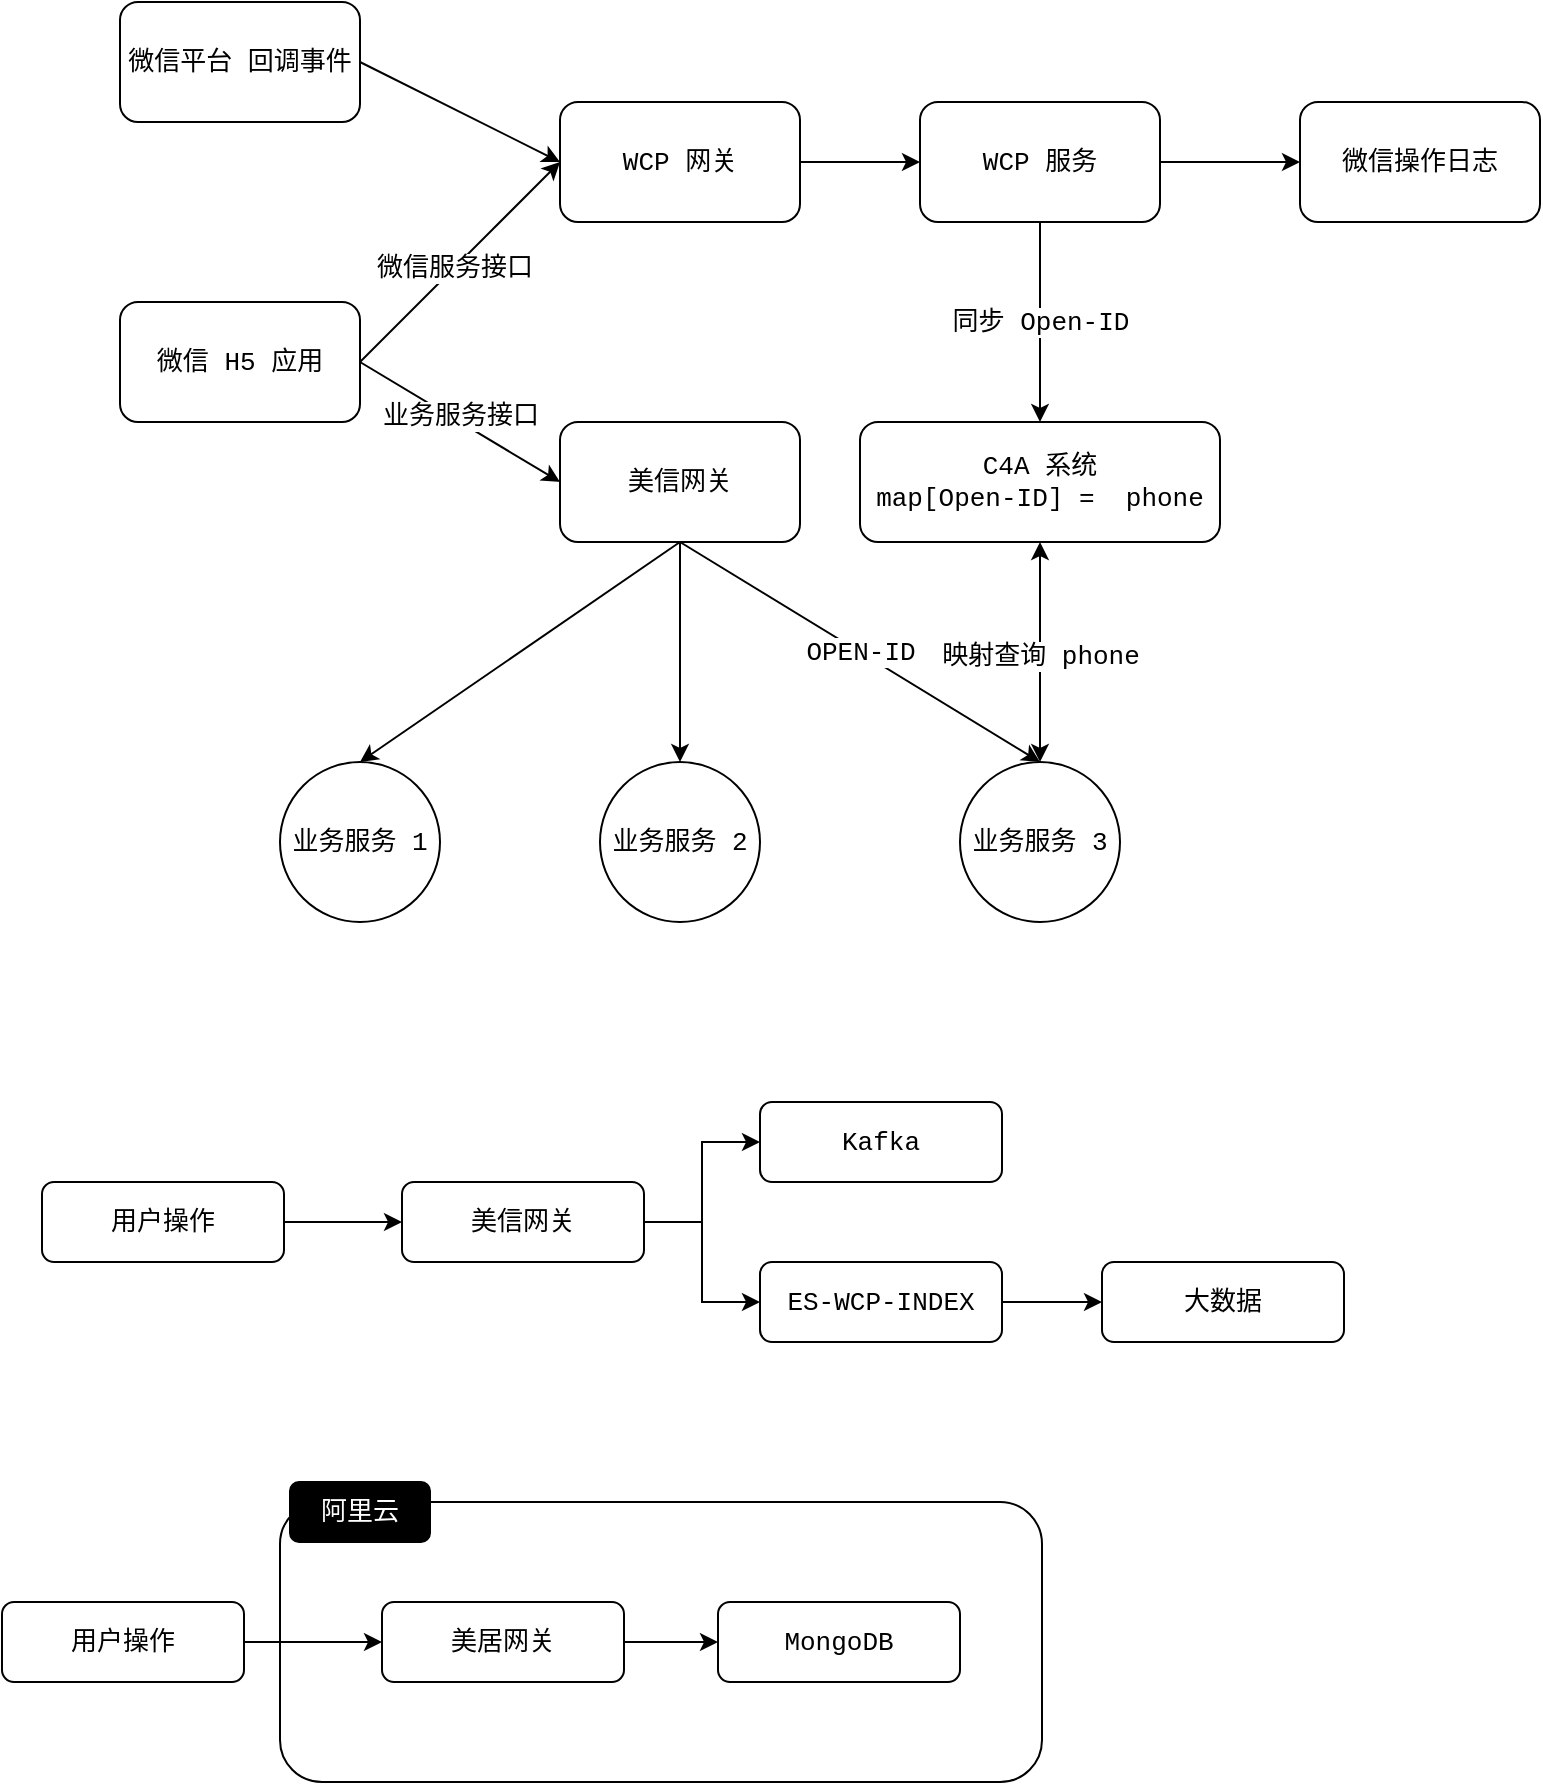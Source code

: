 <mxfile version="16.1.2" type="github">
  <diagram id="RHrAsNl2eKFM6IywQGtZ" name="Page-1">
    <mxGraphModel dx="1426" dy="792" grid="1" gridSize="10" guides="1" tooltips="1" connect="1" arrows="1" fold="1" page="1" pageScale="1" pageWidth="827" pageHeight="1169" math="0" shadow="0">
      <root>
        <mxCell id="0" />
        <mxCell id="1" parent="0" />
        <mxCell id="leEyr6K9Stxe16bYouUU-14" value="微信平台 回调事件" style="rounded=1;whiteSpace=wrap;html=1;fontFamily=Courier New;fontSize=13;" vertex="1" parent="1">
          <mxGeometry x="59" y="50" width="120" height="60" as="geometry" />
        </mxCell>
        <mxCell id="leEyr6K9Stxe16bYouUU-15" value="WCP 服务" style="rounded=1;whiteSpace=wrap;html=1;fontFamily=Courier New;fontSize=13;" vertex="1" parent="1">
          <mxGeometry x="459" y="100" width="120" height="60" as="geometry" />
        </mxCell>
        <mxCell id="leEyr6K9Stxe16bYouUU-18" style="edgeStyle=orthogonalEdgeStyle;rounded=0;orthogonalLoop=1;jettySize=auto;html=1;exitX=1;exitY=0.5;exitDx=0;exitDy=0;entryX=0;entryY=0.5;entryDx=0;entryDy=0;fontFamily=Courier New;fontSize=13;" edge="1" parent="1" source="leEyr6K9Stxe16bYouUU-16" target="leEyr6K9Stxe16bYouUU-15">
          <mxGeometry relative="1" as="geometry" />
        </mxCell>
        <mxCell id="leEyr6K9Stxe16bYouUU-16" value="WCP 网关" style="rounded=1;whiteSpace=wrap;html=1;fontFamily=Courier New;fontSize=13;" vertex="1" parent="1">
          <mxGeometry x="279" y="100" width="120" height="60" as="geometry" />
        </mxCell>
        <mxCell id="leEyr6K9Stxe16bYouUU-19" value="美信网关" style="rounded=1;whiteSpace=wrap;html=1;fontFamily=Courier New;fontSize=13;" vertex="1" parent="1">
          <mxGeometry x="279" y="260" width="120" height="60" as="geometry" />
        </mxCell>
        <mxCell id="leEyr6K9Stxe16bYouUU-21" value="业务服务 1" style="ellipse;whiteSpace=wrap;html=1;aspect=fixed;fontFamily=Courier New;fontSize=13;" vertex="1" parent="1">
          <mxGeometry x="139" y="430" width="80" height="80" as="geometry" />
        </mxCell>
        <mxCell id="leEyr6K9Stxe16bYouUU-22" value="业务服务 2" style="ellipse;whiteSpace=wrap;html=1;aspect=fixed;fontFamily=Courier New;fontSize=13;" vertex="1" parent="1">
          <mxGeometry x="299" y="430" width="80" height="80" as="geometry" />
        </mxCell>
        <mxCell id="leEyr6K9Stxe16bYouUU-24" value="" style="endArrow=classic;html=1;rounded=0;fontFamily=Courier New;entryX=0.5;entryY=0;entryDx=0;entryDy=0;fontSize=13;exitX=0.5;exitY=1;exitDx=0;exitDy=0;" edge="1" parent="1" source="leEyr6K9Stxe16bYouUU-19" target="leEyr6K9Stxe16bYouUU-21">
          <mxGeometry width="50" height="50" relative="1" as="geometry">
            <mxPoint x="389" y="410" as="sourcePoint" />
            <mxPoint x="199" y="380" as="targetPoint" />
          </mxGeometry>
        </mxCell>
        <mxCell id="leEyr6K9Stxe16bYouUU-25" value="" style="endArrow=classic;html=1;rounded=0;fontFamily=Courier New;entryX=0.5;entryY=0;entryDx=0;entryDy=0;fontSize=13;" edge="1" parent="1" target="leEyr6K9Stxe16bYouUU-22">
          <mxGeometry width="50" height="50" relative="1" as="geometry">
            <mxPoint x="339" y="320" as="sourcePoint" />
            <mxPoint x="209" y="360" as="targetPoint" />
          </mxGeometry>
        </mxCell>
        <mxCell id="leEyr6K9Stxe16bYouUU-27" value="微信 H5 应用" style="rounded=1;whiteSpace=wrap;html=1;fontFamily=Courier New;fontSize=13;" vertex="1" parent="1">
          <mxGeometry x="59" y="200" width="120" height="60" as="geometry" />
        </mxCell>
        <mxCell id="leEyr6K9Stxe16bYouUU-28" value="" style="endArrow=classic;html=1;rounded=0;fontFamily=Courier New;exitX=1;exitY=0.5;exitDx=0;exitDy=0;entryX=0;entryY=0.5;entryDx=0;entryDy=0;fontSize=13;" edge="1" parent="1" source="leEyr6K9Stxe16bYouUU-27" target="leEyr6K9Stxe16bYouUU-16">
          <mxGeometry width="50" height="50" relative="1" as="geometry">
            <mxPoint x="299" y="290" as="sourcePoint" />
            <mxPoint x="259" y="160" as="targetPoint" />
          </mxGeometry>
        </mxCell>
        <mxCell id="leEyr6K9Stxe16bYouUU-31" value="微信服务接口" style="edgeLabel;html=1;align=center;verticalAlign=middle;resizable=0;points=[];fontFamily=Courier New;fontSize=13;" vertex="1" connectable="0" parent="leEyr6K9Stxe16bYouUU-28">
          <mxGeometry x="-0.059" relative="1" as="geometry">
            <mxPoint as="offset" />
          </mxGeometry>
        </mxCell>
        <mxCell id="leEyr6K9Stxe16bYouUU-29" value="" style="endArrow=classic;html=1;rounded=0;fontFamily=Courier New;exitX=1;exitY=0.5;exitDx=0;exitDy=0;fontSize=13;" edge="1" parent="1" source="leEyr6K9Stxe16bYouUU-14">
          <mxGeometry width="50" height="50" relative="1" as="geometry">
            <mxPoint x="199" y="150" as="sourcePoint" />
            <mxPoint x="279" y="130" as="targetPoint" />
          </mxGeometry>
        </mxCell>
        <mxCell id="leEyr6K9Stxe16bYouUU-30" value="" style="endArrow=classic;html=1;rounded=0;fontFamily=Courier New;exitX=1;exitY=0.5;exitDx=0;exitDy=0;entryX=0;entryY=0.5;entryDx=0;entryDy=0;fontSize=13;" edge="1" parent="1" source="leEyr6K9Stxe16bYouUU-27" target="leEyr6K9Stxe16bYouUU-19">
          <mxGeometry width="50" height="50" relative="1" as="geometry">
            <mxPoint x="289" y="310" as="sourcePoint" />
            <mxPoint x="339" y="260" as="targetPoint" />
          </mxGeometry>
        </mxCell>
        <mxCell id="leEyr6K9Stxe16bYouUU-32" value="业务服务接口" style="edgeLabel;html=1;align=center;verticalAlign=middle;resizable=0;points=[];fontFamily=Courier New;fontSize=13;" vertex="1" connectable="0" parent="leEyr6K9Stxe16bYouUU-30">
          <mxGeometry x="-0.237" y="-5" relative="1" as="geometry">
            <mxPoint x="14" as="offset" />
          </mxGeometry>
        </mxCell>
        <mxCell id="leEyr6K9Stxe16bYouUU-33" value="微信操作日志" style="rounded=1;whiteSpace=wrap;html=1;fontFamily=Courier New;fontSize=13;" vertex="1" parent="1">
          <mxGeometry x="649" y="100" width="120" height="60" as="geometry" />
        </mxCell>
        <mxCell id="leEyr6K9Stxe16bYouUU-34" value="" style="endArrow=classic;html=1;rounded=0;fontFamily=Courier New;fontSize=13;exitX=1;exitY=0.5;exitDx=0;exitDy=0;entryX=0;entryY=0.5;entryDx=0;entryDy=0;" edge="1" parent="1" source="leEyr6K9Stxe16bYouUU-15" target="leEyr6K9Stxe16bYouUU-33">
          <mxGeometry width="50" height="50" relative="1" as="geometry">
            <mxPoint x="709" y="290" as="sourcePoint" />
            <mxPoint x="759" y="240" as="targetPoint" />
          </mxGeometry>
        </mxCell>
        <mxCell id="leEyr6K9Stxe16bYouUU-35" value="&lt;div&gt;C4A 系统&lt;/div&gt;&lt;div&gt;map[Open-ID] =&amp;nbsp; phone&lt;/div&gt;" style="rounded=1;whiteSpace=wrap;html=1;fontFamily=Courier New;fontSize=13;" vertex="1" parent="1">
          <mxGeometry x="429" y="260" width="180" height="60" as="geometry" />
        </mxCell>
        <mxCell id="leEyr6K9Stxe16bYouUU-36" value="同步 Open-ID" style="endArrow=classic;html=1;rounded=0;fontFamily=Courier New;fontSize=13;entryX=0.5;entryY=0;entryDx=0;entryDy=0;exitX=0.5;exitY=1;exitDx=0;exitDy=0;" edge="1" parent="1" source="leEyr6K9Stxe16bYouUU-15" target="leEyr6K9Stxe16bYouUU-35">
          <mxGeometry width="50" height="50" relative="1" as="geometry">
            <mxPoint x="509" y="160" as="sourcePoint" />
            <mxPoint x="509" y="60" as="targetPoint" />
          </mxGeometry>
        </mxCell>
        <mxCell id="leEyr6K9Stxe16bYouUU-38" value="业务服务 3" style="ellipse;whiteSpace=wrap;html=1;aspect=fixed;fontFamily=Courier New;fontSize=13;" vertex="1" parent="1">
          <mxGeometry x="479" y="430" width="80" height="80" as="geometry" />
        </mxCell>
        <mxCell id="leEyr6K9Stxe16bYouUU-43" value="OPEN-ID" style="endArrow=classic;html=1;rounded=0;fontFamily=Courier New;fontSize=13;exitX=0.5;exitY=1;exitDx=0;exitDy=0;entryX=0.5;entryY=0;entryDx=0;entryDy=0;" edge="1" parent="1" source="leEyr6K9Stxe16bYouUU-19" target="leEyr6K9Stxe16bYouUU-38">
          <mxGeometry width="50" height="50" relative="1" as="geometry">
            <mxPoint x="389" y="410" as="sourcePoint" />
            <mxPoint x="689" y="470" as="targetPoint" />
          </mxGeometry>
        </mxCell>
        <mxCell id="leEyr6K9Stxe16bYouUU-46" value="" style="endArrow=classic;startArrow=classic;html=1;rounded=0;fontFamily=Courier New;fontSize=13;entryX=0.5;entryY=1;entryDx=0;entryDy=0;exitX=0.5;exitY=0;exitDx=0;exitDy=0;" edge="1" parent="1" source="leEyr6K9Stxe16bYouUU-38" target="leEyr6K9Stxe16bYouUU-35">
          <mxGeometry width="50" height="50" relative="1" as="geometry">
            <mxPoint x="479" y="410" as="sourcePoint" />
            <mxPoint x="529" y="360" as="targetPoint" />
          </mxGeometry>
        </mxCell>
        <mxCell id="leEyr6K9Stxe16bYouUU-47" value="映射查询 phone" style="edgeLabel;html=1;align=center;verticalAlign=middle;resizable=0;points=[];fontSize=13;fontFamily=Courier New;" vertex="1" connectable="0" parent="leEyr6K9Stxe16bYouUU-46">
          <mxGeometry x="-0.033" relative="1" as="geometry">
            <mxPoint as="offset" />
          </mxGeometry>
        </mxCell>
        <mxCell id="leEyr6K9Stxe16bYouUU-55" style="edgeStyle=orthogonalEdgeStyle;rounded=0;orthogonalLoop=1;jettySize=auto;html=1;exitX=1;exitY=0.5;exitDx=0;exitDy=0;entryX=0;entryY=0.5;entryDx=0;entryDy=0;fontFamily=Courier New;fontSize=13;" edge="1" parent="1" source="leEyr6K9Stxe16bYouUU-49" target="leEyr6K9Stxe16bYouUU-53">
          <mxGeometry relative="1" as="geometry" />
        </mxCell>
        <mxCell id="leEyr6K9Stxe16bYouUU-56" style="edgeStyle=orthogonalEdgeStyle;rounded=0;orthogonalLoop=1;jettySize=auto;html=1;exitX=1;exitY=0.5;exitDx=0;exitDy=0;entryX=0;entryY=0.5;entryDx=0;entryDy=0;fontFamily=Courier New;fontSize=13;" edge="1" parent="1" source="leEyr6K9Stxe16bYouUU-49" target="leEyr6K9Stxe16bYouUU-54">
          <mxGeometry relative="1" as="geometry" />
        </mxCell>
        <mxCell id="leEyr6K9Stxe16bYouUU-49" value="美信网关" style="rounded=1;whiteSpace=wrap;html=1;fontFamily=Courier New;fontSize=13;" vertex="1" parent="1">
          <mxGeometry x="200" y="640" width="121" height="40" as="geometry" />
        </mxCell>
        <mxCell id="leEyr6K9Stxe16bYouUU-51" value="用户操作" style="rounded=1;whiteSpace=wrap;html=1;fontFamily=Courier New;fontSize=13;" vertex="1" parent="1">
          <mxGeometry x="20" y="640" width="121" height="40" as="geometry" />
        </mxCell>
        <mxCell id="leEyr6K9Stxe16bYouUU-52" value="" style="endArrow=classic;html=1;rounded=0;fontFamily=Courier New;fontSize=13;exitX=1;exitY=0.5;exitDx=0;exitDy=0;entryX=0;entryY=0.5;entryDx=0;entryDy=0;" edge="1" parent="1" source="leEyr6K9Stxe16bYouUU-51" target="leEyr6K9Stxe16bYouUU-49">
          <mxGeometry width="50" height="50" relative="1" as="geometry">
            <mxPoint x="130" y="600" as="sourcePoint" />
            <mxPoint x="180" y="550" as="targetPoint" />
          </mxGeometry>
        </mxCell>
        <mxCell id="leEyr6K9Stxe16bYouUU-53" value="Kafka" style="rounded=1;whiteSpace=wrap;html=1;fontFamily=Courier New;fontSize=13;" vertex="1" parent="1">
          <mxGeometry x="379" y="600" width="121" height="40" as="geometry" />
        </mxCell>
        <mxCell id="leEyr6K9Stxe16bYouUU-58" style="edgeStyle=orthogonalEdgeStyle;rounded=0;orthogonalLoop=1;jettySize=auto;html=1;exitX=1;exitY=0.5;exitDx=0;exitDy=0;fontFamily=Courier New;fontSize=13;" edge="1" parent="1" source="leEyr6K9Stxe16bYouUU-54" target="leEyr6K9Stxe16bYouUU-57">
          <mxGeometry relative="1" as="geometry" />
        </mxCell>
        <mxCell id="leEyr6K9Stxe16bYouUU-54" value="ES-WCP-INDEX" style="rounded=1;whiteSpace=wrap;html=1;fontFamily=Courier New;fontSize=13;" vertex="1" parent="1">
          <mxGeometry x="379" y="680" width="121" height="40" as="geometry" />
        </mxCell>
        <mxCell id="leEyr6K9Stxe16bYouUU-57" value="大数据" style="rounded=1;whiteSpace=wrap;html=1;fontFamily=Courier New;fontSize=13;" vertex="1" parent="1">
          <mxGeometry x="550" y="680" width="121" height="40" as="geometry" />
        </mxCell>
        <mxCell id="leEyr6K9Stxe16bYouUU-59" style="edgeStyle=orthogonalEdgeStyle;rounded=0;orthogonalLoop=1;jettySize=auto;html=1;exitX=1;exitY=0.5;exitDx=0;exitDy=0;entryX=0;entryY=0.5;entryDx=0;entryDy=0;fontFamily=Courier New;fontSize=13;" edge="1" parent="1" source="leEyr6K9Stxe16bYouUU-60" target="leEyr6K9Stxe16bYouUU-61">
          <mxGeometry relative="1" as="geometry" />
        </mxCell>
        <mxCell id="leEyr6K9Stxe16bYouUU-62" value="" style="rounded=1;whiteSpace=wrap;html=1;fontFamily=Courier New;fontSize=13;" vertex="1" parent="1">
          <mxGeometry x="139" y="800" width="381" height="140" as="geometry" />
        </mxCell>
        <mxCell id="leEyr6K9Stxe16bYouUU-66" style="edgeStyle=orthogonalEdgeStyle;rounded=0;orthogonalLoop=1;jettySize=auto;html=1;exitX=1;exitY=0.5;exitDx=0;exitDy=0;fontFamily=Courier New;fontSize=13;fontColor=#FFFFFF;" edge="1" parent="1" source="leEyr6K9Stxe16bYouUU-60" target="leEyr6K9Stxe16bYouUU-61">
          <mxGeometry relative="1" as="geometry" />
        </mxCell>
        <mxCell id="leEyr6K9Stxe16bYouUU-60" value="美居网关" style="rounded=1;whiteSpace=wrap;html=1;fontFamily=Courier New;fontSize=13;" vertex="1" parent="1">
          <mxGeometry x="190" y="850" width="121" height="40" as="geometry" />
        </mxCell>
        <mxCell id="leEyr6K9Stxe16bYouUU-61" value="MongoDB" style="rounded=1;whiteSpace=wrap;html=1;fontFamily=Courier New;fontSize=13;" vertex="1" parent="1">
          <mxGeometry x="358" y="850" width="121" height="40" as="geometry" />
        </mxCell>
        <mxCell id="leEyr6K9Stxe16bYouUU-63" value="阿里云" style="rounded=1;whiteSpace=wrap;html=1;fontFamily=Courier New;fontSize=13;fillColor=#000000;fontColor=#FFFFFF;" vertex="1" parent="1">
          <mxGeometry x="144" y="790" width="70" height="30" as="geometry" />
        </mxCell>
        <mxCell id="leEyr6K9Stxe16bYouUU-65" style="edgeStyle=orthogonalEdgeStyle;rounded=0;orthogonalLoop=1;jettySize=auto;html=1;exitX=1;exitY=0.5;exitDx=0;exitDy=0;entryX=0;entryY=0.5;entryDx=0;entryDy=0;fontFamily=Courier New;fontSize=13;fontColor=#FFFFFF;" edge="1" parent="1" source="leEyr6K9Stxe16bYouUU-64" target="leEyr6K9Stxe16bYouUU-60">
          <mxGeometry relative="1" as="geometry" />
        </mxCell>
        <mxCell id="leEyr6K9Stxe16bYouUU-64" value="用户操作" style="rounded=1;whiteSpace=wrap;html=1;fontFamily=Courier New;fontSize=13;" vertex="1" parent="1">
          <mxGeometry y="850" width="121" height="40" as="geometry" />
        </mxCell>
      </root>
    </mxGraphModel>
  </diagram>
</mxfile>
